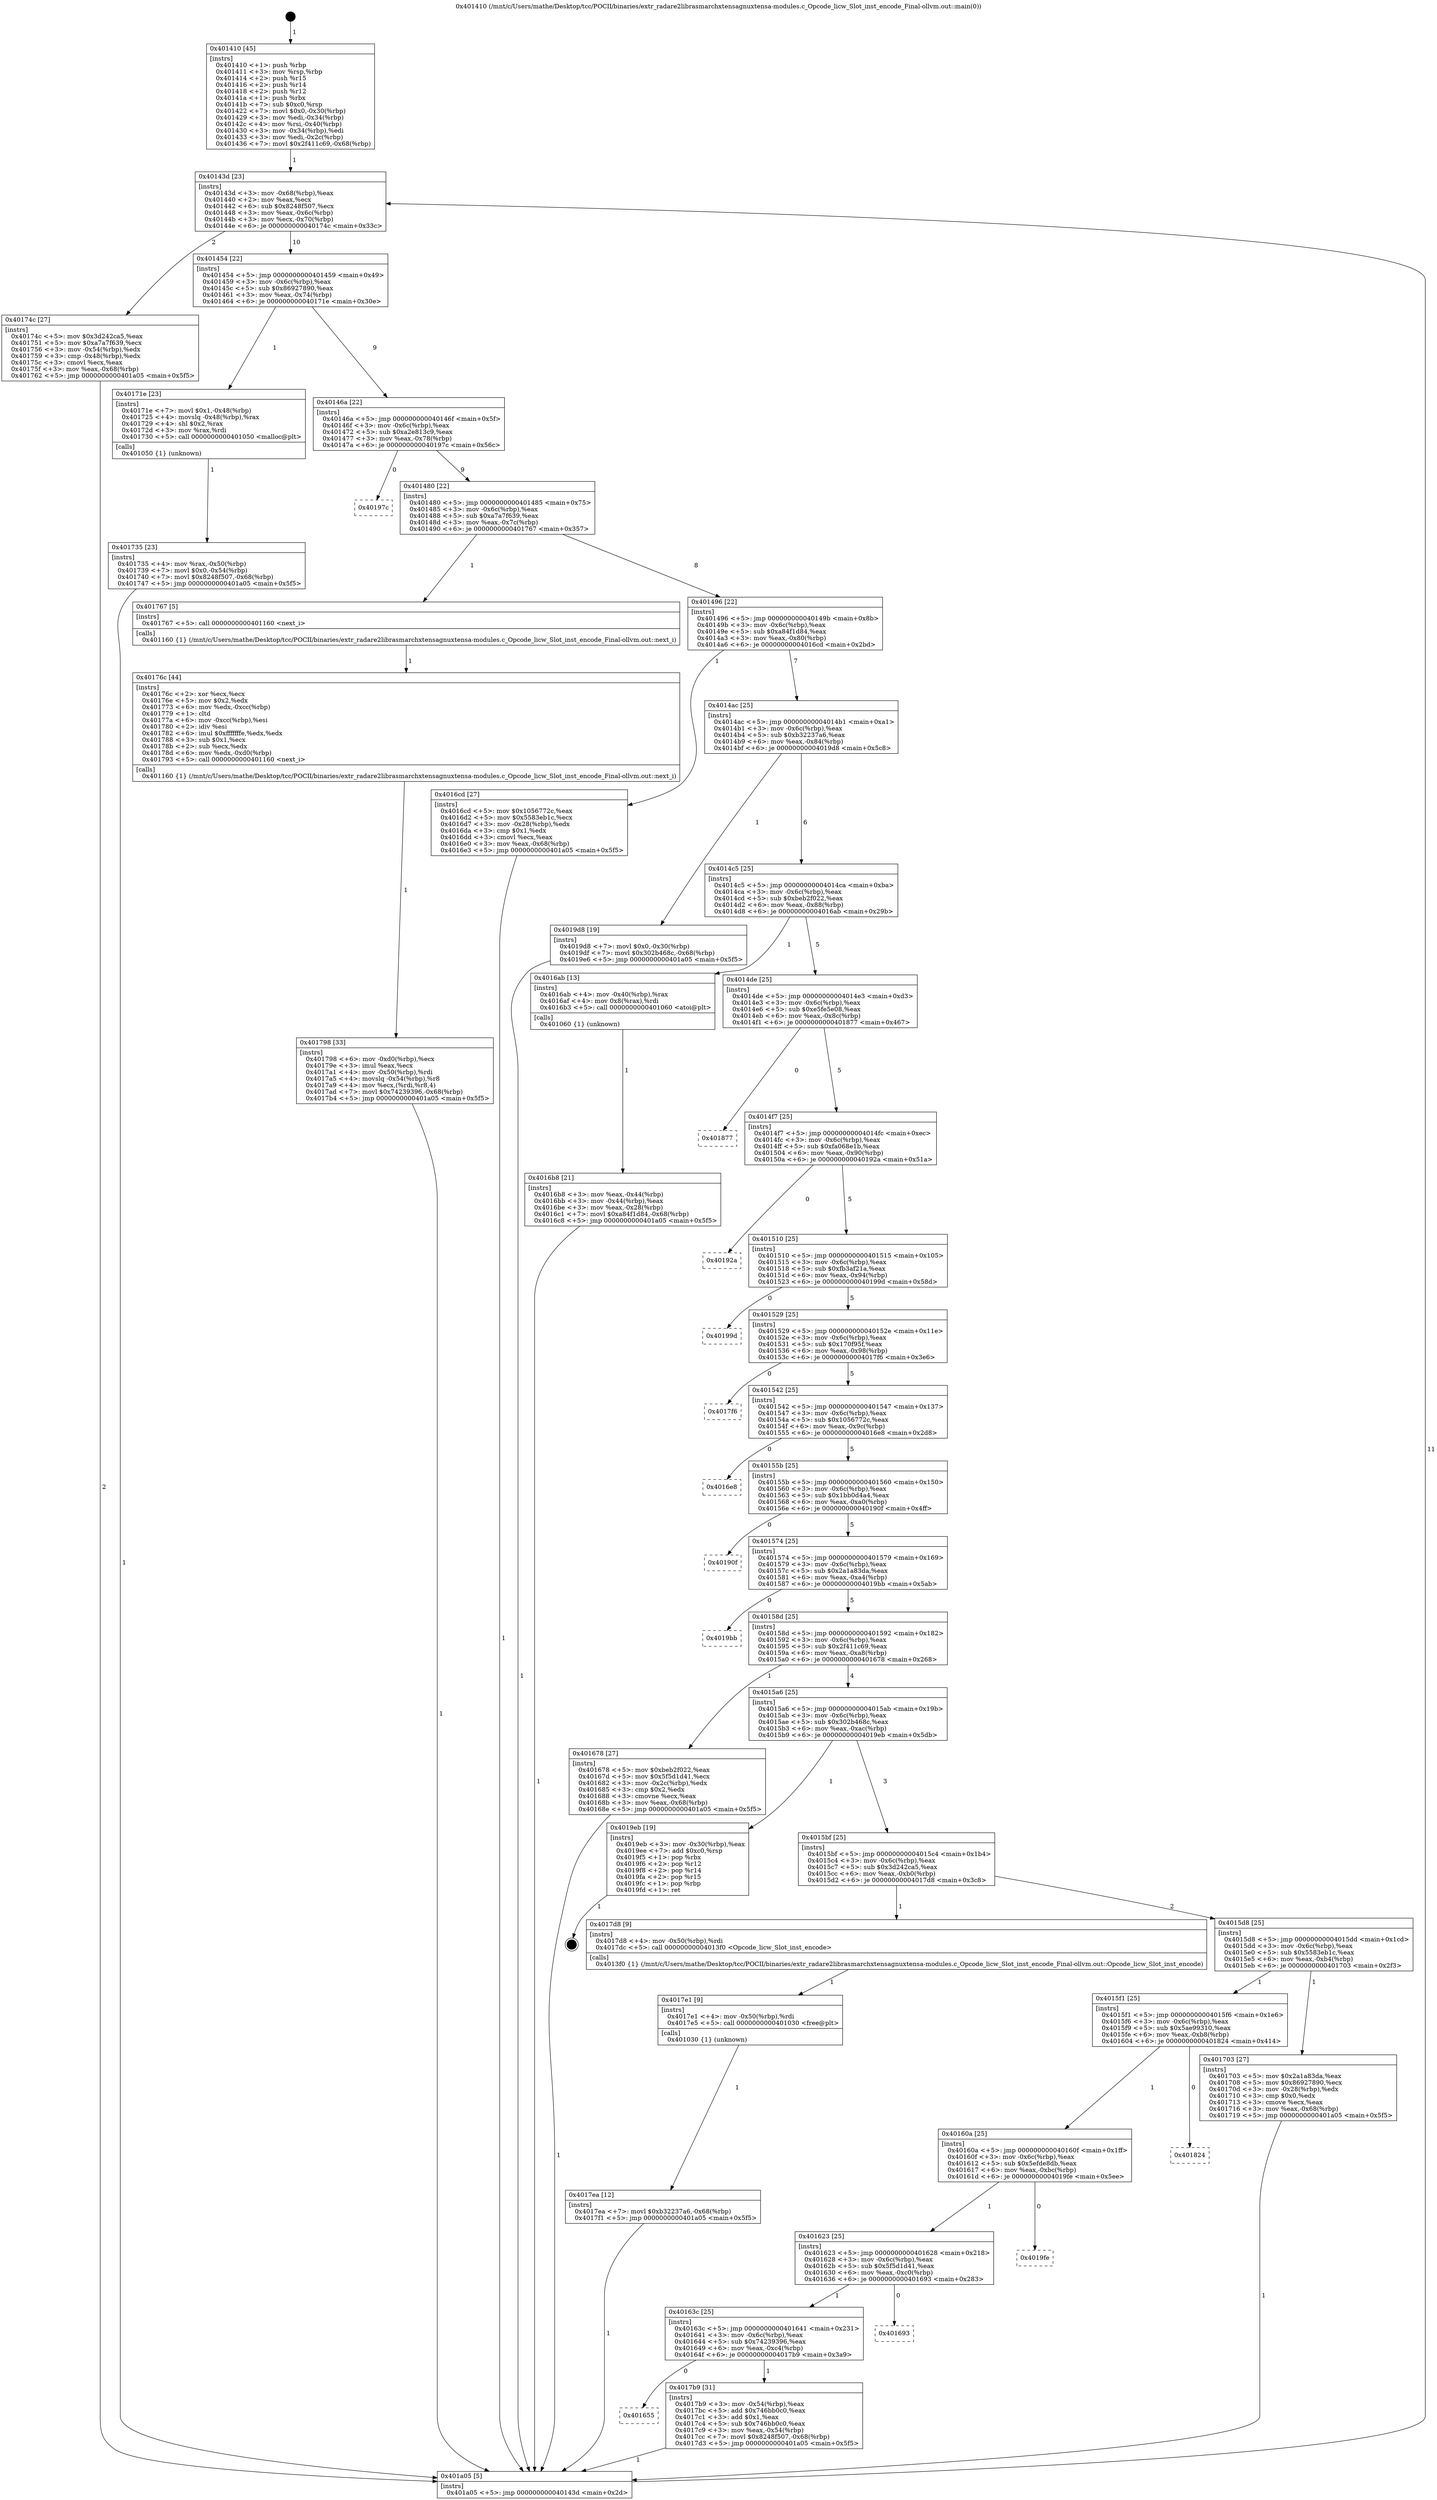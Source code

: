 digraph "0x401410" {
  label = "0x401410 (/mnt/c/Users/mathe/Desktop/tcc/POCII/binaries/extr_radare2librasmarchxtensagnuxtensa-modules.c_Opcode_licw_Slot_inst_encode_Final-ollvm.out::main(0))"
  labelloc = "t"
  node[shape=record]

  Entry [label="",width=0.3,height=0.3,shape=circle,fillcolor=black,style=filled]
  "0x40143d" [label="{
     0x40143d [23]\l
     | [instrs]\l
     &nbsp;&nbsp;0x40143d \<+3\>: mov -0x68(%rbp),%eax\l
     &nbsp;&nbsp;0x401440 \<+2\>: mov %eax,%ecx\l
     &nbsp;&nbsp;0x401442 \<+6\>: sub $0x8248f507,%ecx\l
     &nbsp;&nbsp;0x401448 \<+3\>: mov %eax,-0x6c(%rbp)\l
     &nbsp;&nbsp;0x40144b \<+3\>: mov %ecx,-0x70(%rbp)\l
     &nbsp;&nbsp;0x40144e \<+6\>: je 000000000040174c \<main+0x33c\>\l
  }"]
  "0x40174c" [label="{
     0x40174c [27]\l
     | [instrs]\l
     &nbsp;&nbsp;0x40174c \<+5\>: mov $0x3d242ca5,%eax\l
     &nbsp;&nbsp;0x401751 \<+5\>: mov $0xa7a7f639,%ecx\l
     &nbsp;&nbsp;0x401756 \<+3\>: mov -0x54(%rbp),%edx\l
     &nbsp;&nbsp;0x401759 \<+3\>: cmp -0x48(%rbp),%edx\l
     &nbsp;&nbsp;0x40175c \<+3\>: cmovl %ecx,%eax\l
     &nbsp;&nbsp;0x40175f \<+3\>: mov %eax,-0x68(%rbp)\l
     &nbsp;&nbsp;0x401762 \<+5\>: jmp 0000000000401a05 \<main+0x5f5\>\l
  }"]
  "0x401454" [label="{
     0x401454 [22]\l
     | [instrs]\l
     &nbsp;&nbsp;0x401454 \<+5\>: jmp 0000000000401459 \<main+0x49\>\l
     &nbsp;&nbsp;0x401459 \<+3\>: mov -0x6c(%rbp),%eax\l
     &nbsp;&nbsp;0x40145c \<+5\>: sub $0x86927890,%eax\l
     &nbsp;&nbsp;0x401461 \<+3\>: mov %eax,-0x74(%rbp)\l
     &nbsp;&nbsp;0x401464 \<+6\>: je 000000000040171e \<main+0x30e\>\l
  }"]
  Exit [label="",width=0.3,height=0.3,shape=circle,fillcolor=black,style=filled,peripheries=2]
  "0x40171e" [label="{
     0x40171e [23]\l
     | [instrs]\l
     &nbsp;&nbsp;0x40171e \<+7\>: movl $0x1,-0x48(%rbp)\l
     &nbsp;&nbsp;0x401725 \<+4\>: movslq -0x48(%rbp),%rax\l
     &nbsp;&nbsp;0x401729 \<+4\>: shl $0x2,%rax\l
     &nbsp;&nbsp;0x40172d \<+3\>: mov %rax,%rdi\l
     &nbsp;&nbsp;0x401730 \<+5\>: call 0000000000401050 \<malloc@plt\>\l
     | [calls]\l
     &nbsp;&nbsp;0x401050 \{1\} (unknown)\l
  }"]
  "0x40146a" [label="{
     0x40146a [22]\l
     | [instrs]\l
     &nbsp;&nbsp;0x40146a \<+5\>: jmp 000000000040146f \<main+0x5f\>\l
     &nbsp;&nbsp;0x40146f \<+3\>: mov -0x6c(%rbp),%eax\l
     &nbsp;&nbsp;0x401472 \<+5\>: sub $0xa2e813c9,%eax\l
     &nbsp;&nbsp;0x401477 \<+3\>: mov %eax,-0x78(%rbp)\l
     &nbsp;&nbsp;0x40147a \<+6\>: je 000000000040197c \<main+0x56c\>\l
  }"]
  "0x4017ea" [label="{
     0x4017ea [12]\l
     | [instrs]\l
     &nbsp;&nbsp;0x4017ea \<+7\>: movl $0xb32237a6,-0x68(%rbp)\l
     &nbsp;&nbsp;0x4017f1 \<+5\>: jmp 0000000000401a05 \<main+0x5f5\>\l
  }"]
  "0x40197c" [label="{
     0x40197c\l
  }", style=dashed]
  "0x401480" [label="{
     0x401480 [22]\l
     | [instrs]\l
     &nbsp;&nbsp;0x401480 \<+5\>: jmp 0000000000401485 \<main+0x75\>\l
     &nbsp;&nbsp;0x401485 \<+3\>: mov -0x6c(%rbp),%eax\l
     &nbsp;&nbsp;0x401488 \<+5\>: sub $0xa7a7f639,%eax\l
     &nbsp;&nbsp;0x40148d \<+3\>: mov %eax,-0x7c(%rbp)\l
     &nbsp;&nbsp;0x401490 \<+6\>: je 0000000000401767 \<main+0x357\>\l
  }"]
  "0x4017e1" [label="{
     0x4017e1 [9]\l
     | [instrs]\l
     &nbsp;&nbsp;0x4017e1 \<+4\>: mov -0x50(%rbp),%rdi\l
     &nbsp;&nbsp;0x4017e5 \<+5\>: call 0000000000401030 \<free@plt\>\l
     | [calls]\l
     &nbsp;&nbsp;0x401030 \{1\} (unknown)\l
  }"]
  "0x401767" [label="{
     0x401767 [5]\l
     | [instrs]\l
     &nbsp;&nbsp;0x401767 \<+5\>: call 0000000000401160 \<next_i\>\l
     | [calls]\l
     &nbsp;&nbsp;0x401160 \{1\} (/mnt/c/Users/mathe/Desktop/tcc/POCII/binaries/extr_radare2librasmarchxtensagnuxtensa-modules.c_Opcode_licw_Slot_inst_encode_Final-ollvm.out::next_i)\l
  }"]
  "0x401496" [label="{
     0x401496 [22]\l
     | [instrs]\l
     &nbsp;&nbsp;0x401496 \<+5\>: jmp 000000000040149b \<main+0x8b\>\l
     &nbsp;&nbsp;0x40149b \<+3\>: mov -0x6c(%rbp),%eax\l
     &nbsp;&nbsp;0x40149e \<+5\>: sub $0xa84f1d84,%eax\l
     &nbsp;&nbsp;0x4014a3 \<+3\>: mov %eax,-0x80(%rbp)\l
     &nbsp;&nbsp;0x4014a6 \<+6\>: je 00000000004016cd \<main+0x2bd\>\l
  }"]
  "0x401655" [label="{
     0x401655\l
  }", style=dashed]
  "0x4016cd" [label="{
     0x4016cd [27]\l
     | [instrs]\l
     &nbsp;&nbsp;0x4016cd \<+5\>: mov $0x1056772c,%eax\l
     &nbsp;&nbsp;0x4016d2 \<+5\>: mov $0x5583eb1c,%ecx\l
     &nbsp;&nbsp;0x4016d7 \<+3\>: mov -0x28(%rbp),%edx\l
     &nbsp;&nbsp;0x4016da \<+3\>: cmp $0x1,%edx\l
     &nbsp;&nbsp;0x4016dd \<+3\>: cmovl %ecx,%eax\l
     &nbsp;&nbsp;0x4016e0 \<+3\>: mov %eax,-0x68(%rbp)\l
     &nbsp;&nbsp;0x4016e3 \<+5\>: jmp 0000000000401a05 \<main+0x5f5\>\l
  }"]
  "0x4014ac" [label="{
     0x4014ac [25]\l
     | [instrs]\l
     &nbsp;&nbsp;0x4014ac \<+5\>: jmp 00000000004014b1 \<main+0xa1\>\l
     &nbsp;&nbsp;0x4014b1 \<+3\>: mov -0x6c(%rbp),%eax\l
     &nbsp;&nbsp;0x4014b4 \<+5\>: sub $0xb32237a6,%eax\l
     &nbsp;&nbsp;0x4014b9 \<+6\>: mov %eax,-0x84(%rbp)\l
     &nbsp;&nbsp;0x4014bf \<+6\>: je 00000000004019d8 \<main+0x5c8\>\l
  }"]
  "0x4017b9" [label="{
     0x4017b9 [31]\l
     | [instrs]\l
     &nbsp;&nbsp;0x4017b9 \<+3\>: mov -0x54(%rbp),%eax\l
     &nbsp;&nbsp;0x4017bc \<+5\>: add $0x746bb0c0,%eax\l
     &nbsp;&nbsp;0x4017c1 \<+3\>: add $0x1,%eax\l
     &nbsp;&nbsp;0x4017c4 \<+5\>: sub $0x746bb0c0,%eax\l
     &nbsp;&nbsp;0x4017c9 \<+3\>: mov %eax,-0x54(%rbp)\l
     &nbsp;&nbsp;0x4017cc \<+7\>: movl $0x8248f507,-0x68(%rbp)\l
     &nbsp;&nbsp;0x4017d3 \<+5\>: jmp 0000000000401a05 \<main+0x5f5\>\l
  }"]
  "0x4019d8" [label="{
     0x4019d8 [19]\l
     | [instrs]\l
     &nbsp;&nbsp;0x4019d8 \<+7\>: movl $0x0,-0x30(%rbp)\l
     &nbsp;&nbsp;0x4019df \<+7\>: movl $0x302b468c,-0x68(%rbp)\l
     &nbsp;&nbsp;0x4019e6 \<+5\>: jmp 0000000000401a05 \<main+0x5f5\>\l
  }"]
  "0x4014c5" [label="{
     0x4014c5 [25]\l
     | [instrs]\l
     &nbsp;&nbsp;0x4014c5 \<+5\>: jmp 00000000004014ca \<main+0xba\>\l
     &nbsp;&nbsp;0x4014ca \<+3\>: mov -0x6c(%rbp),%eax\l
     &nbsp;&nbsp;0x4014cd \<+5\>: sub $0xbeb2f022,%eax\l
     &nbsp;&nbsp;0x4014d2 \<+6\>: mov %eax,-0x88(%rbp)\l
     &nbsp;&nbsp;0x4014d8 \<+6\>: je 00000000004016ab \<main+0x29b\>\l
  }"]
  "0x40163c" [label="{
     0x40163c [25]\l
     | [instrs]\l
     &nbsp;&nbsp;0x40163c \<+5\>: jmp 0000000000401641 \<main+0x231\>\l
     &nbsp;&nbsp;0x401641 \<+3\>: mov -0x6c(%rbp),%eax\l
     &nbsp;&nbsp;0x401644 \<+5\>: sub $0x74239396,%eax\l
     &nbsp;&nbsp;0x401649 \<+6\>: mov %eax,-0xc4(%rbp)\l
     &nbsp;&nbsp;0x40164f \<+6\>: je 00000000004017b9 \<main+0x3a9\>\l
  }"]
  "0x4016ab" [label="{
     0x4016ab [13]\l
     | [instrs]\l
     &nbsp;&nbsp;0x4016ab \<+4\>: mov -0x40(%rbp),%rax\l
     &nbsp;&nbsp;0x4016af \<+4\>: mov 0x8(%rax),%rdi\l
     &nbsp;&nbsp;0x4016b3 \<+5\>: call 0000000000401060 \<atoi@plt\>\l
     | [calls]\l
     &nbsp;&nbsp;0x401060 \{1\} (unknown)\l
  }"]
  "0x4014de" [label="{
     0x4014de [25]\l
     | [instrs]\l
     &nbsp;&nbsp;0x4014de \<+5\>: jmp 00000000004014e3 \<main+0xd3\>\l
     &nbsp;&nbsp;0x4014e3 \<+3\>: mov -0x6c(%rbp),%eax\l
     &nbsp;&nbsp;0x4014e6 \<+5\>: sub $0xe5fe5e08,%eax\l
     &nbsp;&nbsp;0x4014eb \<+6\>: mov %eax,-0x8c(%rbp)\l
     &nbsp;&nbsp;0x4014f1 \<+6\>: je 0000000000401877 \<main+0x467\>\l
  }"]
  "0x401693" [label="{
     0x401693\l
  }", style=dashed]
  "0x401877" [label="{
     0x401877\l
  }", style=dashed]
  "0x4014f7" [label="{
     0x4014f7 [25]\l
     | [instrs]\l
     &nbsp;&nbsp;0x4014f7 \<+5\>: jmp 00000000004014fc \<main+0xec\>\l
     &nbsp;&nbsp;0x4014fc \<+3\>: mov -0x6c(%rbp),%eax\l
     &nbsp;&nbsp;0x4014ff \<+5\>: sub $0xfa068e1b,%eax\l
     &nbsp;&nbsp;0x401504 \<+6\>: mov %eax,-0x90(%rbp)\l
     &nbsp;&nbsp;0x40150a \<+6\>: je 000000000040192a \<main+0x51a\>\l
  }"]
  "0x401623" [label="{
     0x401623 [25]\l
     | [instrs]\l
     &nbsp;&nbsp;0x401623 \<+5\>: jmp 0000000000401628 \<main+0x218\>\l
     &nbsp;&nbsp;0x401628 \<+3\>: mov -0x6c(%rbp),%eax\l
     &nbsp;&nbsp;0x40162b \<+5\>: sub $0x5f5d1d41,%eax\l
     &nbsp;&nbsp;0x401630 \<+6\>: mov %eax,-0xc0(%rbp)\l
     &nbsp;&nbsp;0x401636 \<+6\>: je 0000000000401693 \<main+0x283\>\l
  }"]
  "0x40192a" [label="{
     0x40192a\l
  }", style=dashed]
  "0x401510" [label="{
     0x401510 [25]\l
     | [instrs]\l
     &nbsp;&nbsp;0x401510 \<+5\>: jmp 0000000000401515 \<main+0x105\>\l
     &nbsp;&nbsp;0x401515 \<+3\>: mov -0x6c(%rbp),%eax\l
     &nbsp;&nbsp;0x401518 \<+5\>: sub $0xfb3af21a,%eax\l
     &nbsp;&nbsp;0x40151d \<+6\>: mov %eax,-0x94(%rbp)\l
     &nbsp;&nbsp;0x401523 \<+6\>: je 000000000040199d \<main+0x58d\>\l
  }"]
  "0x4019fe" [label="{
     0x4019fe\l
  }", style=dashed]
  "0x40199d" [label="{
     0x40199d\l
  }", style=dashed]
  "0x401529" [label="{
     0x401529 [25]\l
     | [instrs]\l
     &nbsp;&nbsp;0x401529 \<+5\>: jmp 000000000040152e \<main+0x11e\>\l
     &nbsp;&nbsp;0x40152e \<+3\>: mov -0x6c(%rbp),%eax\l
     &nbsp;&nbsp;0x401531 \<+5\>: sub $0x170f95f,%eax\l
     &nbsp;&nbsp;0x401536 \<+6\>: mov %eax,-0x98(%rbp)\l
     &nbsp;&nbsp;0x40153c \<+6\>: je 00000000004017f6 \<main+0x3e6\>\l
  }"]
  "0x40160a" [label="{
     0x40160a [25]\l
     | [instrs]\l
     &nbsp;&nbsp;0x40160a \<+5\>: jmp 000000000040160f \<main+0x1ff\>\l
     &nbsp;&nbsp;0x40160f \<+3\>: mov -0x6c(%rbp),%eax\l
     &nbsp;&nbsp;0x401612 \<+5\>: sub $0x5efde8db,%eax\l
     &nbsp;&nbsp;0x401617 \<+6\>: mov %eax,-0xbc(%rbp)\l
     &nbsp;&nbsp;0x40161d \<+6\>: je 00000000004019fe \<main+0x5ee\>\l
  }"]
  "0x4017f6" [label="{
     0x4017f6\l
  }", style=dashed]
  "0x401542" [label="{
     0x401542 [25]\l
     | [instrs]\l
     &nbsp;&nbsp;0x401542 \<+5\>: jmp 0000000000401547 \<main+0x137\>\l
     &nbsp;&nbsp;0x401547 \<+3\>: mov -0x6c(%rbp),%eax\l
     &nbsp;&nbsp;0x40154a \<+5\>: sub $0x1056772c,%eax\l
     &nbsp;&nbsp;0x40154f \<+6\>: mov %eax,-0x9c(%rbp)\l
     &nbsp;&nbsp;0x401555 \<+6\>: je 00000000004016e8 \<main+0x2d8\>\l
  }"]
  "0x401824" [label="{
     0x401824\l
  }", style=dashed]
  "0x4016e8" [label="{
     0x4016e8\l
  }", style=dashed]
  "0x40155b" [label="{
     0x40155b [25]\l
     | [instrs]\l
     &nbsp;&nbsp;0x40155b \<+5\>: jmp 0000000000401560 \<main+0x150\>\l
     &nbsp;&nbsp;0x401560 \<+3\>: mov -0x6c(%rbp),%eax\l
     &nbsp;&nbsp;0x401563 \<+5\>: sub $0x1bb0d4a4,%eax\l
     &nbsp;&nbsp;0x401568 \<+6\>: mov %eax,-0xa0(%rbp)\l
     &nbsp;&nbsp;0x40156e \<+6\>: je 000000000040190f \<main+0x4ff\>\l
  }"]
  "0x401798" [label="{
     0x401798 [33]\l
     | [instrs]\l
     &nbsp;&nbsp;0x401798 \<+6\>: mov -0xd0(%rbp),%ecx\l
     &nbsp;&nbsp;0x40179e \<+3\>: imul %eax,%ecx\l
     &nbsp;&nbsp;0x4017a1 \<+4\>: mov -0x50(%rbp),%rdi\l
     &nbsp;&nbsp;0x4017a5 \<+4\>: movslq -0x54(%rbp),%r8\l
     &nbsp;&nbsp;0x4017a9 \<+4\>: mov %ecx,(%rdi,%r8,4)\l
     &nbsp;&nbsp;0x4017ad \<+7\>: movl $0x74239396,-0x68(%rbp)\l
     &nbsp;&nbsp;0x4017b4 \<+5\>: jmp 0000000000401a05 \<main+0x5f5\>\l
  }"]
  "0x40190f" [label="{
     0x40190f\l
  }", style=dashed]
  "0x401574" [label="{
     0x401574 [25]\l
     | [instrs]\l
     &nbsp;&nbsp;0x401574 \<+5\>: jmp 0000000000401579 \<main+0x169\>\l
     &nbsp;&nbsp;0x401579 \<+3\>: mov -0x6c(%rbp),%eax\l
     &nbsp;&nbsp;0x40157c \<+5\>: sub $0x2a1a83da,%eax\l
     &nbsp;&nbsp;0x401581 \<+6\>: mov %eax,-0xa4(%rbp)\l
     &nbsp;&nbsp;0x401587 \<+6\>: je 00000000004019bb \<main+0x5ab\>\l
  }"]
  "0x40176c" [label="{
     0x40176c [44]\l
     | [instrs]\l
     &nbsp;&nbsp;0x40176c \<+2\>: xor %ecx,%ecx\l
     &nbsp;&nbsp;0x40176e \<+5\>: mov $0x2,%edx\l
     &nbsp;&nbsp;0x401773 \<+6\>: mov %edx,-0xcc(%rbp)\l
     &nbsp;&nbsp;0x401779 \<+1\>: cltd\l
     &nbsp;&nbsp;0x40177a \<+6\>: mov -0xcc(%rbp),%esi\l
     &nbsp;&nbsp;0x401780 \<+2\>: idiv %esi\l
     &nbsp;&nbsp;0x401782 \<+6\>: imul $0xfffffffe,%edx,%edx\l
     &nbsp;&nbsp;0x401788 \<+3\>: sub $0x1,%ecx\l
     &nbsp;&nbsp;0x40178b \<+2\>: sub %ecx,%edx\l
     &nbsp;&nbsp;0x40178d \<+6\>: mov %edx,-0xd0(%rbp)\l
     &nbsp;&nbsp;0x401793 \<+5\>: call 0000000000401160 \<next_i\>\l
     | [calls]\l
     &nbsp;&nbsp;0x401160 \{1\} (/mnt/c/Users/mathe/Desktop/tcc/POCII/binaries/extr_radare2librasmarchxtensagnuxtensa-modules.c_Opcode_licw_Slot_inst_encode_Final-ollvm.out::next_i)\l
  }"]
  "0x4019bb" [label="{
     0x4019bb\l
  }", style=dashed]
  "0x40158d" [label="{
     0x40158d [25]\l
     | [instrs]\l
     &nbsp;&nbsp;0x40158d \<+5\>: jmp 0000000000401592 \<main+0x182\>\l
     &nbsp;&nbsp;0x401592 \<+3\>: mov -0x6c(%rbp),%eax\l
     &nbsp;&nbsp;0x401595 \<+5\>: sub $0x2f411c69,%eax\l
     &nbsp;&nbsp;0x40159a \<+6\>: mov %eax,-0xa8(%rbp)\l
     &nbsp;&nbsp;0x4015a0 \<+6\>: je 0000000000401678 \<main+0x268\>\l
  }"]
  "0x401735" [label="{
     0x401735 [23]\l
     | [instrs]\l
     &nbsp;&nbsp;0x401735 \<+4\>: mov %rax,-0x50(%rbp)\l
     &nbsp;&nbsp;0x401739 \<+7\>: movl $0x0,-0x54(%rbp)\l
     &nbsp;&nbsp;0x401740 \<+7\>: movl $0x8248f507,-0x68(%rbp)\l
     &nbsp;&nbsp;0x401747 \<+5\>: jmp 0000000000401a05 \<main+0x5f5\>\l
  }"]
  "0x401678" [label="{
     0x401678 [27]\l
     | [instrs]\l
     &nbsp;&nbsp;0x401678 \<+5\>: mov $0xbeb2f022,%eax\l
     &nbsp;&nbsp;0x40167d \<+5\>: mov $0x5f5d1d41,%ecx\l
     &nbsp;&nbsp;0x401682 \<+3\>: mov -0x2c(%rbp),%edx\l
     &nbsp;&nbsp;0x401685 \<+3\>: cmp $0x2,%edx\l
     &nbsp;&nbsp;0x401688 \<+3\>: cmovne %ecx,%eax\l
     &nbsp;&nbsp;0x40168b \<+3\>: mov %eax,-0x68(%rbp)\l
     &nbsp;&nbsp;0x40168e \<+5\>: jmp 0000000000401a05 \<main+0x5f5\>\l
  }"]
  "0x4015a6" [label="{
     0x4015a6 [25]\l
     | [instrs]\l
     &nbsp;&nbsp;0x4015a6 \<+5\>: jmp 00000000004015ab \<main+0x19b\>\l
     &nbsp;&nbsp;0x4015ab \<+3\>: mov -0x6c(%rbp),%eax\l
     &nbsp;&nbsp;0x4015ae \<+5\>: sub $0x302b468c,%eax\l
     &nbsp;&nbsp;0x4015b3 \<+6\>: mov %eax,-0xac(%rbp)\l
     &nbsp;&nbsp;0x4015b9 \<+6\>: je 00000000004019eb \<main+0x5db\>\l
  }"]
  "0x401a05" [label="{
     0x401a05 [5]\l
     | [instrs]\l
     &nbsp;&nbsp;0x401a05 \<+5\>: jmp 000000000040143d \<main+0x2d\>\l
  }"]
  "0x401410" [label="{
     0x401410 [45]\l
     | [instrs]\l
     &nbsp;&nbsp;0x401410 \<+1\>: push %rbp\l
     &nbsp;&nbsp;0x401411 \<+3\>: mov %rsp,%rbp\l
     &nbsp;&nbsp;0x401414 \<+2\>: push %r15\l
     &nbsp;&nbsp;0x401416 \<+2\>: push %r14\l
     &nbsp;&nbsp;0x401418 \<+2\>: push %r12\l
     &nbsp;&nbsp;0x40141a \<+1\>: push %rbx\l
     &nbsp;&nbsp;0x40141b \<+7\>: sub $0xc0,%rsp\l
     &nbsp;&nbsp;0x401422 \<+7\>: movl $0x0,-0x30(%rbp)\l
     &nbsp;&nbsp;0x401429 \<+3\>: mov %edi,-0x34(%rbp)\l
     &nbsp;&nbsp;0x40142c \<+4\>: mov %rsi,-0x40(%rbp)\l
     &nbsp;&nbsp;0x401430 \<+3\>: mov -0x34(%rbp),%edi\l
     &nbsp;&nbsp;0x401433 \<+3\>: mov %edi,-0x2c(%rbp)\l
     &nbsp;&nbsp;0x401436 \<+7\>: movl $0x2f411c69,-0x68(%rbp)\l
  }"]
  "0x4016b8" [label="{
     0x4016b8 [21]\l
     | [instrs]\l
     &nbsp;&nbsp;0x4016b8 \<+3\>: mov %eax,-0x44(%rbp)\l
     &nbsp;&nbsp;0x4016bb \<+3\>: mov -0x44(%rbp),%eax\l
     &nbsp;&nbsp;0x4016be \<+3\>: mov %eax,-0x28(%rbp)\l
     &nbsp;&nbsp;0x4016c1 \<+7\>: movl $0xa84f1d84,-0x68(%rbp)\l
     &nbsp;&nbsp;0x4016c8 \<+5\>: jmp 0000000000401a05 \<main+0x5f5\>\l
  }"]
  "0x4015f1" [label="{
     0x4015f1 [25]\l
     | [instrs]\l
     &nbsp;&nbsp;0x4015f1 \<+5\>: jmp 00000000004015f6 \<main+0x1e6\>\l
     &nbsp;&nbsp;0x4015f6 \<+3\>: mov -0x6c(%rbp),%eax\l
     &nbsp;&nbsp;0x4015f9 \<+5\>: sub $0x5ae99310,%eax\l
     &nbsp;&nbsp;0x4015fe \<+6\>: mov %eax,-0xb8(%rbp)\l
     &nbsp;&nbsp;0x401604 \<+6\>: je 0000000000401824 \<main+0x414\>\l
  }"]
  "0x4019eb" [label="{
     0x4019eb [19]\l
     | [instrs]\l
     &nbsp;&nbsp;0x4019eb \<+3\>: mov -0x30(%rbp),%eax\l
     &nbsp;&nbsp;0x4019ee \<+7\>: add $0xc0,%rsp\l
     &nbsp;&nbsp;0x4019f5 \<+1\>: pop %rbx\l
     &nbsp;&nbsp;0x4019f6 \<+2\>: pop %r12\l
     &nbsp;&nbsp;0x4019f8 \<+2\>: pop %r14\l
     &nbsp;&nbsp;0x4019fa \<+2\>: pop %r15\l
     &nbsp;&nbsp;0x4019fc \<+1\>: pop %rbp\l
     &nbsp;&nbsp;0x4019fd \<+1\>: ret\l
  }"]
  "0x4015bf" [label="{
     0x4015bf [25]\l
     | [instrs]\l
     &nbsp;&nbsp;0x4015bf \<+5\>: jmp 00000000004015c4 \<main+0x1b4\>\l
     &nbsp;&nbsp;0x4015c4 \<+3\>: mov -0x6c(%rbp),%eax\l
     &nbsp;&nbsp;0x4015c7 \<+5\>: sub $0x3d242ca5,%eax\l
     &nbsp;&nbsp;0x4015cc \<+6\>: mov %eax,-0xb0(%rbp)\l
     &nbsp;&nbsp;0x4015d2 \<+6\>: je 00000000004017d8 \<main+0x3c8\>\l
  }"]
  "0x401703" [label="{
     0x401703 [27]\l
     | [instrs]\l
     &nbsp;&nbsp;0x401703 \<+5\>: mov $0x2a1a83da,%eax\l
     &nbsp;&nbsp;0x401708 \<+5\>: mov $0x86927890,%ecx\l
     &nbsp;&nbsp;0x40170d \<+3\>: mov -0x28(%rbp),%edx\l
     &nbsp;&nbsp;0x401710 \<+3\>: cmp $0x0,%edx\l
     &nbsp;&nbsp;0x401713 \<+3\>: cmove %ecx,%eax\l
     &nbsp;&nbsp;0x401716 \<+3\>: mov %eax,-0x68(%rbp)\l
     &nbsp;&nbsp;0x401719 \<+5\>: jmp 0000000000401a05 \<main+0x5f5\>\l
  }"]
  "0x4017d8" [label="{
     0x4017d8 [9]\l
     | [instrs]\l
     &nbsp;&nbsp;0x4017d8 \<+4\>: mov -0x50(%rbp),%rdi\l
     &nbsp;&nbsp;0x4017dc \<+5\>: call 00000000004013f0 \<Opcode_licw_Slot_inst_encode\>\l
     | [calls]\l
     &nbsp;&nbsp;0x4013f0 \{1\} (/mnt/c/Users/mathe/Desktop/tcc/POCII/binaries/extr_radare2librasmarchxtensagnuxtensa-modules.c_Opcode_licw_Slot_inst_encode_Final-ollvm.out::Opcode_licw_Slot_inst_encode)\l
  }"]
  "0x4015d8" [label="{
     0x4015d8 [25]\l
     | [instrs]\l
     &nbsp;&nbsp;0x4015d8 \<+5\>: jmp 00000000004015dd \<main+0x1cd\>\l
     &nbsp;&nbsp;0x4015dd \<+3\>: mov -0x6c(%rbp),%eax\l
     &nbsp;&nbsp;0x4015e0 \<+5\>: sub $0x5583eb1c,%eax\l
     &nbsp;&nbsp;0x4015e5 \<+6\>: mov %eax,-0xb4(%rbp)\l
     &nbsp;&nbsp;0x4015eb \<+6\>: je 0000000000401703 \<main+0x2f3\>\l
  }"]
  Entry -> "0x401410" [label=" 1"]
  "0x40143d" -> "0x40174c" [label=" 2"]
  "0x40143d" -> "0x401454" [label=" 10"]
  "0x4019eb" -> Exit [label=" 1"]
  "0x401454" -> "0x40171e" [label=" 1"]
  "0x401454" -> "0x40146a" [label=" 9"]
  "0x4019d8" -> "0x401a05" [label=" 1"]
  "0x40146a" -> "0x40197c" [label=" 0"]
  "0x40146a" -> "0x401480" [label=" 9"]
  "0x4017ea" -> "0x401a05" [label=" 1"]
  "0x401480" -> "0x401767" [label=" 1"]
  "0x401480" -> "0x401496" [label=" 8"]
  "0x4017e1" -> "0x4017ea" [label=" 1"]
  "0x401496" -> "0x4016cd" [label=" 1"]
  "0x401496" -> "0x4014ac" [label=" 7"]
  "0x4017d8" -> "0x4017e1" [label=" 1"]
  "0x4014ac" -> "0x4019d8" [label=" 1"]
  "0x4014ac" -> "0x4014c5" [label=" 6"]
  "0x4017b9" -> "0x401a05" [label=" 1"]
  "0x4014c5" -> "0x4016ab" [label=" 1"]
  "0x4014c5" -> "0x4014de" [label=" 5"]
  "0x40163c" -> "0x4017b9" [label=" 1"]
  "0x4014de" -> "0x401877" [label=" 0"]
  "0x4014de" -> "0x4014f7" [label=" 5"]
  "0x40163c" -> "0x401655" [label=" 0"]
  "0x4014f7" -> "0x40192a" [label=" 0"]
  "0x4014f7" -> "0x401510" [label=" 5"]
  "0x401623" -> "0x401693" [label=" 0"]
  "0x401510" -> "0x40199d" [label=" 0"]
  "0x401510" -> "0x401529" [label=" 5"]
  "0x401623" -> "0x40163c" [label=" 1"]
  "0x401529" -> "0x4017f6" [label=" 0"]
  "0x401529" -> "0x401542" [label=" 5"]
  "0x40160a" -> "0x4019fe" [label=" 0"]
  "0x401542" -> "0x4016e8" [label=" 0"]
  "0x401542" -> "0x40155b" [label=" 5"]
  "0x40160a" -> "0x401623" [label=" 1"]
  "0x40155b" -> "0x40190f" [label=" 0"]
  "0x40155b" -> "0x401574" [label=" 5"]
  "0x4015f1" -> "0x401824" [label=" 0"]
  "0x401574" -> "0x4019bb" [label=" 0"]
  "0x401574" -> "0x40158d" [label=" 5"]
  "0x4015f1" -> "0x40160a" [label=" 1"]
  "0x40158d" -> "0x401678" [label=" 1"]
  "0x40158d" -> "0x4015a6" [label=" 4"]
  "0x401678" -> "0x401a05" [label=" 1"]
  "0x401410" -> "0x40143d" [label=" 1"]
  "0x401a05" -> "0x40143d" [label=" 11"]
  "0x4016ab" -> "0x4016b8" [label=" 1"]
  "0x4016b8" -> "0x401a05" [label=" 1"]
  "0x4016cd" -> "0x401a05" [label=" 1"]
  "0x401798" -> "0x401a05" [label=" 1"]
  "0x4015a6" -> "0x4019eb" [label=" 1"]
  "0x4015a6" -> "0x4015bf" [label=" 3"]
  "0x40176c" -> "0x401798" [label=" 1"]
  "0x4015bf" -> "0x4017d8" [label=" 1"]
  "0x4015bf" -> "0x4015d8" [label=" 2"]
  "0x401767" -> "0x40176c" [label=" 1"]
  "0x4015d8" -> "0x401703" [label=" 1"]
  "0x4015d8" -> "0x4015f1" [label=" 1"]
  "0x401703" -> "0x401a05" [label=" 1"]
  "0x40171e" -> "0x401735" [label=" 1"]
  "0x401735" -> "0x401a05" [label=" 1"]
  "0x40174c" -> "0x401a05" [label=" 2"]
}
